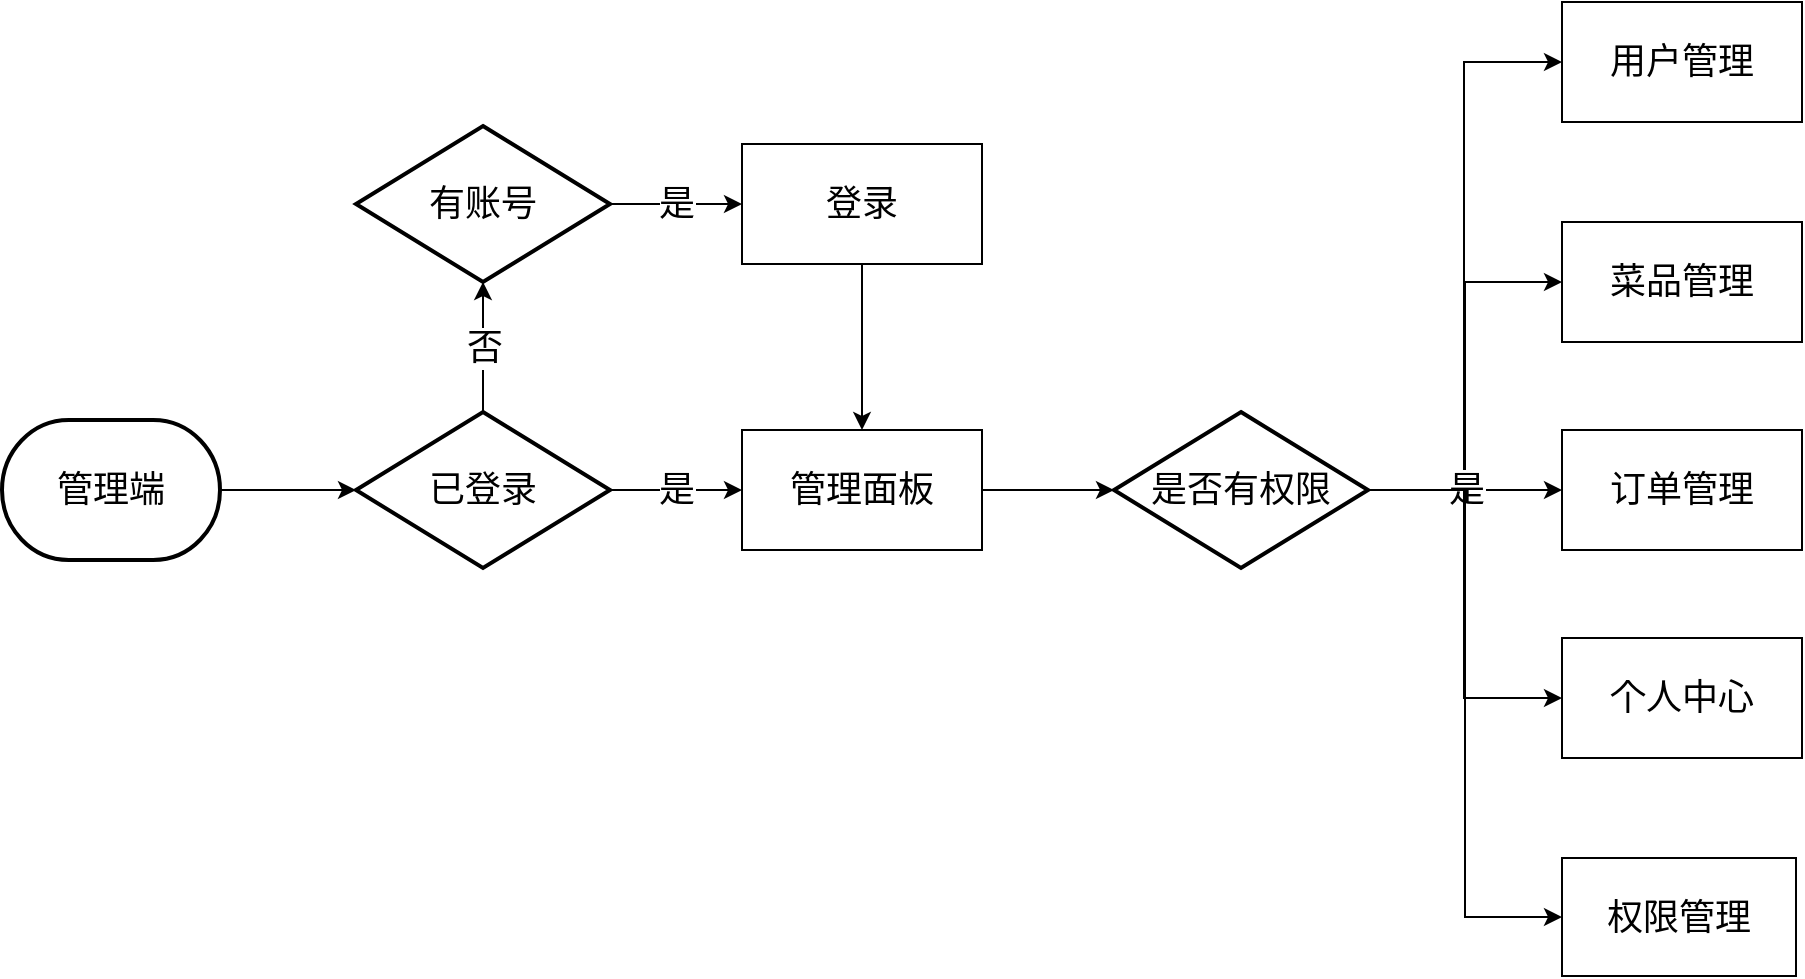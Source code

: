 <mxfile version="21.3.2" type="github">
  <diagram name="第 1 页" id="9Kqfr_1Xi7yAFTwyTwbF">
    <mxGraphModel dx="4681" dy="1052" grid="0" gridSize="10" guides="1" tooltips="1" connect="1" arrows="1" fold="1" page="1" pageScale="1" pageWidth="2339" pageHeight="3300" math="0" shadow="0">
      <root>
        <mxCell id="0" />
        <mxCell id="1" parent="0" />
        <mxCell id="g0U2RwqmmxcHIBCfqu2p-1" style="edgeStyle=orthogonalEdgeStyle;rounded=0;orthogonalLoop=1;jettySize=auto;html=1;exitX=1;exitY=0.5;exitDx=0;exitDy=0;exitPerimeter=0;entryX=0;entryY=0.5;entryDx=0;entryDy=0;entryPerimeter=0;" edge="1" parent="1" source="g0U2RwqmmxcHIBCfqu2p-2" target="g0U2RwqmmxcHIBCfqu2p-5">
          <mxGeometry relative="1" as="geometry" />
        </mxCell>
        <mxCell id="g0U2RwqmmxcHIBCfqu2p-2" value="管理端" style="strokeWidth=2;html=1;shape=mxgraph.flowchart.terminator;whiteSpace=wrap;fontSize=18;" vertex="1" parent="1">
          <mxGeometry x="-2281" y="605" width="109" height="70" as="geometry" />
        </mxCell>
        <mxCell id="g0U2RwqmmxcHIBCfqu2p-3" value="否" style="edgeStyle=orthogonalEdgeStyle;rounded=0;orthogonalLoop=1;jettySize=auto;html=1;exitX=0.5;exitY=0;exitDx=0;exitDy=0;exitPerimeter=0;entryX=0.5;entryY=1;entryDx=0;entryDy=0;entryPerimeter=0;fontSize=18;" edge="1" parent="1" source="g0U2RwqmmxcHIBCfqu2p-5" target="g0U2RwqmmxcHIBCfqu2p-7">
          <mxGeometry relative="1" as="geometry">
            <Array as="points">
              <mxPoint x="-2040" y="562" />
              <mxPoint x="-2040" y="562" />
            </Array>
          </mxGeometry>
        </mxCell>
        <mxCell id="g0U2RwqmmxcHIBCfqu2p-4" value="是" style="edgeStyle=orthogonalEdgeStyle;rounded=0;orthogonalLoop=1;jettySize=auto;html=1;exitX=1;exitY=0.5;exitDx=0;exitDy=0;exitPerimeter=0;entryX=0;entryY=0.5;entryDx=0;entryDy=0;fontSize=18;" edge="1" parent="1" source="g0U2RwqmmxcHIBCfqu2p-5" target="g0U2RwqmmxcHIBCfqu2p-11">
          <mxGeometry relative="1" as="geometry" />
        </mxCell>
        <mxCell id="g0U2RwqmmxcHIBCfqu2p-5" value="&lt;font style=&quot;font-size: 18px;&quot;&gt;已登录&lt;/font&gt;" style="strokeWidth=2;html=1;shape=mxgraph.flowchart.decision;whiteSpace=wrap;" vertex="1" parent="1">
          <mxGeometry x="-2104" y="601" width="127" height="78" as="geometry" />
        </mxCell>
        <mxCell id="g0U2RwqmmxcHIBCfqu2p-6" value="是" style="edgeStyle=orthogonalEdgeStyle;rounded=0;orthogonalLoop=1;jettySize=auto;html=1;exitX=1;exitY=0.5;exitDx=0;exitDy=0;exitPerimeter=0;entryX=0;entryY=0.5;entryDx=0;entryDy=0;fontSize=18;" edge="1" parent="1" source="g0U2RwqmmxcHIBCfqu2p-7" target="g0U2RwqmmxcHIBCfqu2p-9">
          <mxGeometry relative="1" as="geometry" />
        </mxCell>
        <mxCell id="g0U2RwqmmxcHIBCfqu2p-7" value="&lt;font style=&quot;font-size: 18px;&quot;&gt;有账号&lt;/font&gt;" style="strokeWidth=2;html=1;shape=mxgraph.flowchart.decision;whiteSpace=wrap;" vertex="1" parent="1">
          <mxGeometry x="-2104" y="458" width="127" height="78" as="geometry" />
        </mxCell>
        <mxCell id="g0U2RwqmmxcHIBCfqu2p-8" style="edgeStyle=orthogonalEdgeStyle;rounded=0;orthogonalLoop=1;jettySize=auto;html=1;exitX=0.5;exitY=1;exitDx=0;exitDy=0;" edge="1" parent="1" source="g0U2RwqmmxcHIBCfqu2p-9" target="g0U2RwqmmxcHIBCfqu2p-11">
          <mxGeometry relative="1" as="geometry" />
        </mxCell>
        <mxCell id="g0U2RwqmmxcHIBCfqu2p-9" value="登录" style="rounded=0;whiteSpace=wrap;html=1;fontSize=18;" vertex="1" parent="1">
          <mxGeometry x="-1911" y="467" width="120" height="60" as="geometry" />
        </mxCell>
        <mxCell id="g0U2RwqmmxcHIBCfqu2p-10" style="edgeStyle=orthogonalEdgeStyle;rounded=0;orthogonalLoop=1;jettySize=auto;html=1;exitX=1;exitY=0.5;exitDx=0;exitDy=0;entryX=0;entryY=0.5;entryDx=0;entryDy=0;entryPerimeter=0;fontSize=18;" edge="1" parent="1" source="g0U2RwqmmxcHIBCfqu2p-11" target="g0U2RwqmmxcHIBCfqu2p-17">
          <mxGeometry relative="1" as="geometry" />
        </mxCell>
        <mxCell id="g0U2RwqmmxcHIBCfqu2p-11" value="管理面板" style="rounded=0;whiteSpace=wrap;html=1;fontSize=18;" vertex="1" parent="1">
          <mxGeometry x="-1911" y="610" width="120" height="60" as="geometry" />
        </mxCell>
        <mxCell id="g0U2RwqmmxcHIBCfqu2p-12" style="edgeStyle=orthogonalEdgeStyle;rounded=0;orthogonalLoop=1;jettySize=auto;html=1;exitX=1;exitY=0.5;exitDx=0;exitDy=0;entryX=0;entryY=0.5;entryDx=0;entryDy=0;exitPerimeter=0;" edge="1" parent="1" source="g0U2RwqmmxcHIBCfqu2p-17" target="g0U2RwqmmxcHIBCfqu2p-18">
          <mxGeometry relative="1" as="geometry">
            <Array as="points">
              <mxPoint x="-1550" y="640" />
              <mxPoint x="-1550" y="426" />
            </Array>
          </mxGeometry>
        </mxCell>
        <mxCell id="g0U2RwqmmxcHIBCfqu2p-13" style="edgeStyle=orthogonalEdgeStyle;rounded=0;orthogonalLoop=1;jettySize=auto;html=1;entryX=0;entryY=0.5;entryDx=0;entryDy=0;" edge="1" parent="1" source="g0U2RwqmmxcHIBCfqu2p-17" target="g0U2RwqmmxcHIBCfqu2p-21">
          <mxGeometry relative="1" as="geometry" />
        </mxCell>
        <mxCell id="g0U2RwqmmxcHIBCfqu2p-14" value="是" style="edgeStyle=orthogonalEdgeStyle;rounded=0;orthogonalLoop=1;jettySize=auto;html=1;entryX=0;entryY=0.5;entryDx=0;entryDy=0;fontSize=18;" edge="1" parent="1" source="g0U2RwqmmxcHIBCfqu2p-17" target="g0U2RwqmmxcHIBCfqu2p-20">
          <mxGeometry relative="1" as="geometry" />
        </mxCell>
        <mxCell id="g0U2RwqmmxcHIBCfqu2p-15" value="" style="edgeStyle=orthogonalEdgeStyle;rounded=0;orthogonalLoop=1;jettySize=auto;html=1;entryX=0;entryY=0.5;entryDx=0;entryDy=0;" edge="1" parent="1" source="g0U2RwqmmxcHIBCfqu2p-17" target="g0U2RwqmmxcHIBCfqu2p-19">
          <mxGeometry relative="1" as="geometry">
            <Array as="points">
              <mxPoint x="-1550" y="640" />
              <mxPoint x="-1550" y="744" />
            </Array>
          </mxGeometry>
        </mxCell>
        <mxCell id="g0U2RwqmmxcHIBCfqu2p-16" style="edgeStyle=orthogonalEdgeStyle;rounded=0;orthogonalLoop=1;jettySize=auto;html=1;exitX=1;exitY=0.5;exitDx=0;exitDy=0;exitPerimeter=0;entryX=0;entryY=0.5;entryDx=0;entryDy=0;" edge="1" parent="1" source="g0U2RwqmmxcHIBCfqu2p-17" target="g0U2RwqmmxcHIBCfqu2p-22">
          <mxGeometry relative="1" as="geometry" />
        </mxCell>
        <mxCell id="g0U2RwqmmxcHIBCfqu2p-17" value="&lt;span style=&quot;font-size: 18px;&quot;&gt;是否有权限&lt;/span&gt;" style="strokeWidth=2;html=1;shape=mxgraph.flowchart.decision;whiteSpace=wrap;" vertex="1" parent="1">
          <mxGeometry x="-1725" y="601" width="127" height="78" as="geometry" />
        </mxCell>
        <mxCell id="g0U2RwqmmxcHIBCfqu2p-18" value="用户管理" style="rounded=0;whiteSpace=wrap;html=1;fontSize=18;" vertex="1" parent="1">
          <mxGeometry x="-1501" y="396" width="120" height="60" as="geometry" />
        </mxCell>
        <mxCell id="g0U2RwqmmxcHIBCfqu2p-19" value="个人中心" style="rounded=0;whiteSpace=wrap;html=1;fontSize=18;" vertex="1" parent="1">
          <mxGeometry x="-1501" y="714" width="120" height="60" as="geometry" />
        </mxCell>
        <mxCell id="g0U2RwqmmxcHIBCfqu2p-20" value="订单管理" style="rounded=0;whiteSpace=wrap;html=1;fontSize=18;" vertex="1" parent="1">
          <mxGeometry x="-1501" y="610" width="120" height="60" as="geometry" />
        </mxCell>
        <mxCell id="g0U2RwqmmxcHIBCfqu2p-21" value="菜品管理" style="rounded=0;whiteSpace=wrap;html=1;fontSize=18;" vertex="1" parent="1">
          <mxGeometry x="-1501" y="506" width="120" height="60" as="geometry" />
        </mxCell>
        <mxCell id="g0U2RwqmmxcHIBCfqu2p-22" value="权限管理" style="rounded=0;whiteSpace=wrap;html=1;fontSize=18;" vertex="1" parent="1">
          <mxGeometry x="-1501" y="824" width="117" height="59" as="geometry" />
        </mxCell>
      </root>
    </mxGraphModel>
  </diagram>
</mxfile>
